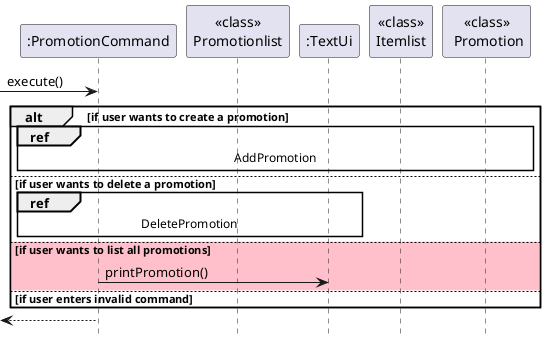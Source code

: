 @startuml
'https://plantuml.com/sequence-diagram

participant ":PromotionCommand" as PromotionCommand
participant "<<class>>\nPromotionlist" as PromotionList
participant ":TextUi" as TextUi
participant "<<class>>\nItemlist" as Itemlist
participant "<<class>>\n Promotion" as Promotion


-> PromotionCommand: execute()

alt if user wants to create a promotion
    ref over PromotionCommand, PromotionList, Itemlist, Promotion, TextUi : AddPromotion
else if user wants to delete a promotion
    ref over PromotionCommand, PromotionList, TextUi : DeletePromotion
else #Pink if user wants to list all promotions
    PromotionCommand -> TextUi: printPromotion()
else if user enters invalid command
end

<-- PromotionCommand

hide footbox
@enduml
